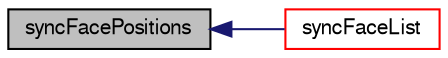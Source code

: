 digraph "syncFacePositions"
{
  bgcolor="transparent";
  edge [fontname="FreeSans",fontsize="10",labelfontname="FreeSans",labelfontsize="10"];
  node [fontname="FreeSans",fontsize="10",shape=record];
  rankdir="LR";
  Node5252 [label="syncFacePositions",height=0.2,width=0.4,color="black", fillcolor="grey75", style="filled", fontcolor="black"];
  Node5252 -> Node5253 [dir="back",color="midnightblue",fontsize="10",style="solid",fontname="FreeSans"];
  Node5253 [label="syncFaceList",height=0.2,width=0.4,color="red",URL="$a27502.html#abed40ebf1b90b365509600f5e7b004b7",tooltip="Synchronize values on all mesh faces. "];
}
